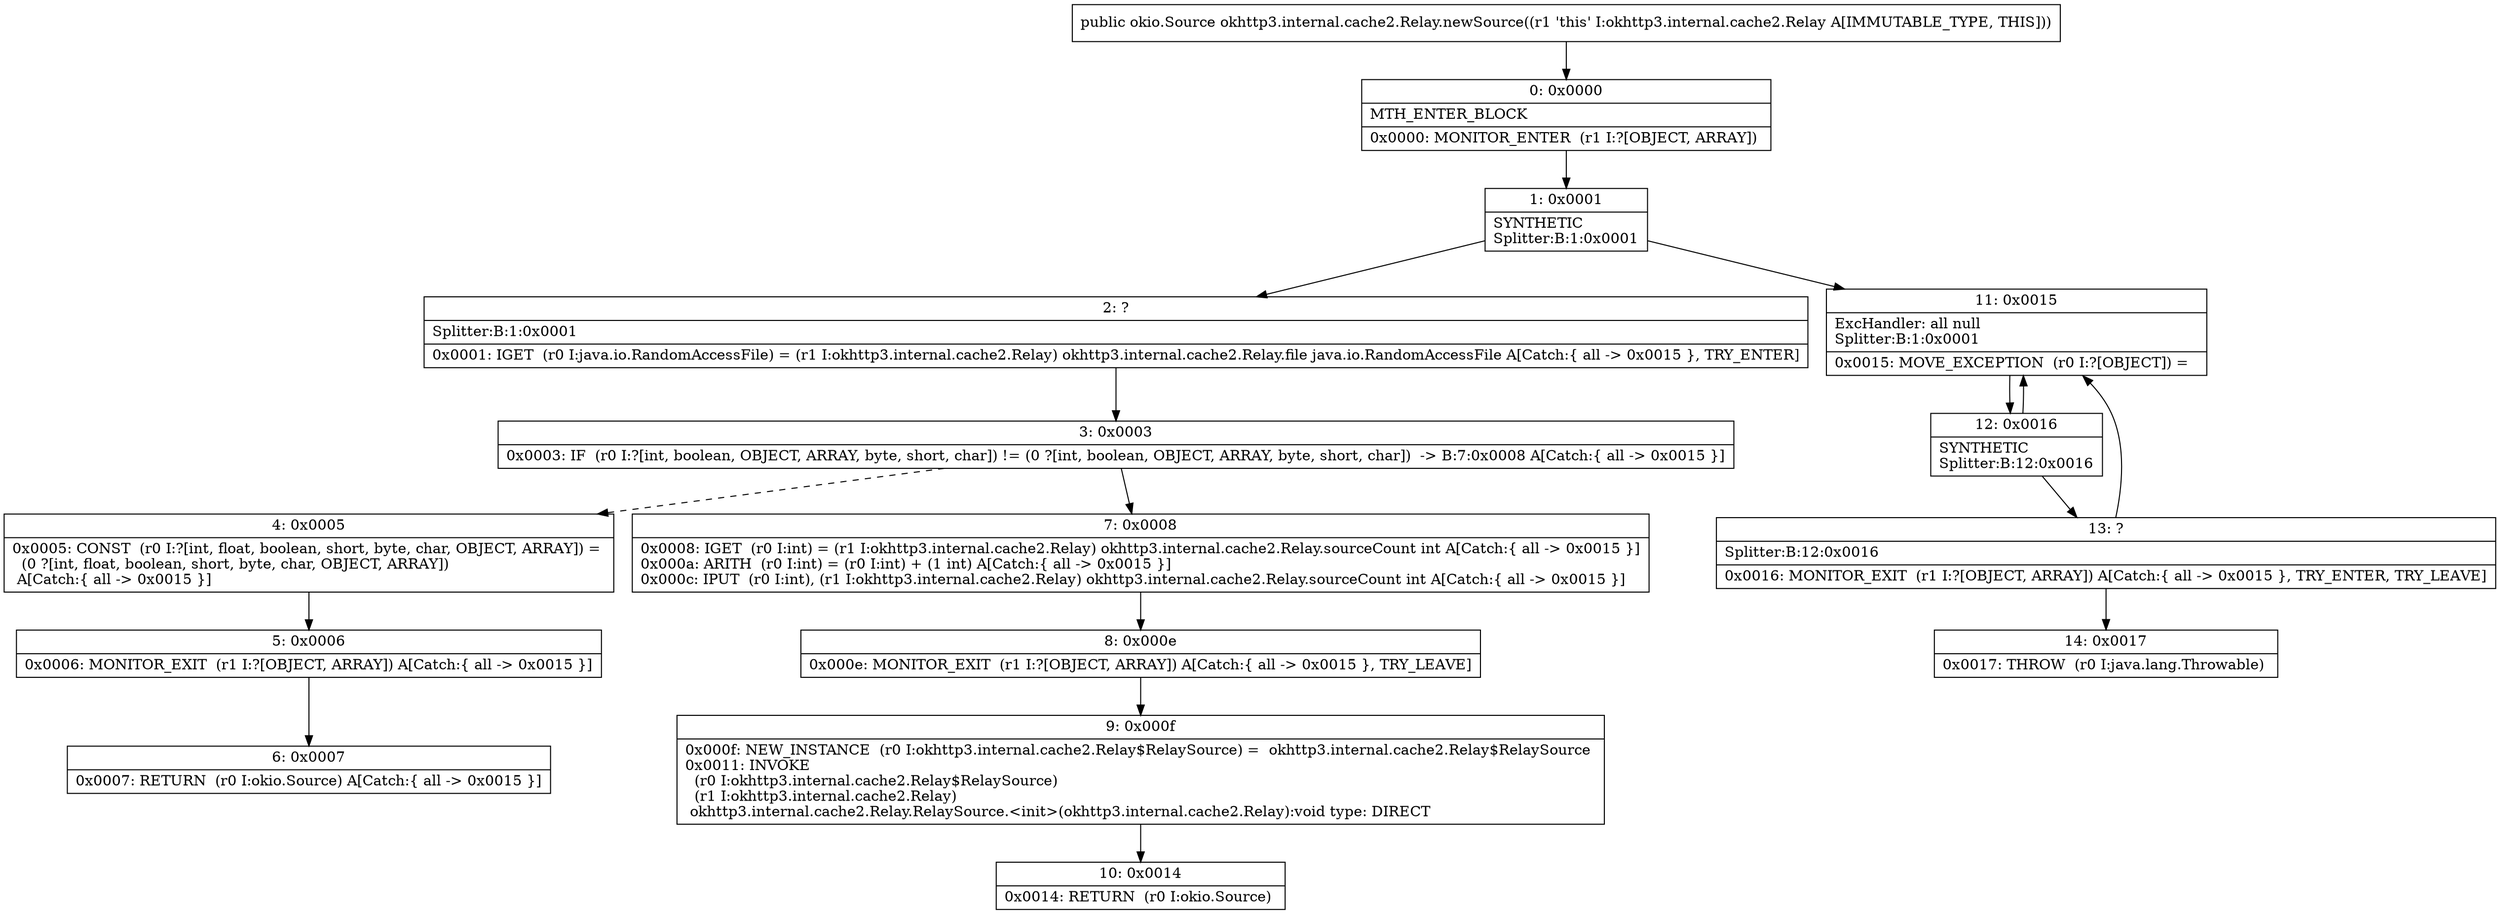 digraph "CFG forokhttp3.internal.cache2.Relay.newSource()Lokio\/Source;" {
Node_0 [shape=record,label="{0\:\ 0x0000|MTH_ENTER_BLOCK\l|0x0000: MONITOR_ENTER  (r1 I:?[OBJECT, ARRAY]) \l}"];
Node_1 [shape=record,label="{1\:\ 0x0001|SYNTHETIC\lSplitter:B:1:0x0001\l}"];
Node_2 [shape=record,label="{2\:\ ?|Splitter:B:1:0x0001\l|0x0001: IGET  (r0 I:java.io.RandomAccessFile) = (r1 I:okhttp3.internal.cache2.Relay) okhttp3.internal.cache2.Relay.file java.io.RandomAccessFile A[Catch:\{ all \-\> 0x0015 \}, TRY_ENTER]\l}"];
Node_3 [shape=record,label="{3\:\ 0x0003|0x0003: IF  (r0 I:?[int, boolean, OBJECT, ARRAY, byte, short, char]) != (0 ?[int, boolean, OBJECT, ARRAY, byte, short, char])  \-\> B:7:0x0008 A[Catch:\{ all \-\> 0x0015 \}]\l}"];
Node_4 [shape=record,label="{4\:\ 0x0005|0x0005: CONST  (r0 I:?[int, float, boolean, short, byte, char, OBJECT, ARRAY]) = \l  (0 ?[int, float, boolean, short, byte, char, OBJECT, ARRAY])\l A[Catch:\{ all \-\> 0x0015 \}]\l}"];
Node_5 [shape=record,label="{5\:\ 0x0006|0x0006: MONITOR_EXIT  (r1 I:?[OBJECT, ARRAY]) A[Catch:\{ all \-\> 0x0015 \}]\l}"];
Node_6 [shape=record,label="{6\:\ 0x0007|0x0007: RETURN  (r0 I:okio.Source) A[Catch:\{ all \-\> 0x0015 \}]\l}"];
Node_7 [shape=record,label="{7\:\ 0x0008|0x0008: IGET  (r0 I:int) = (r1 I:okhttp3.internal.cache2.Relay) okhttp3.internal.cache2.Relay.sourceCount int A[Catch:\{ all \-\> 0x0015 \}]\l0x000a: ARITH  (r0 I:int) = (r0 I:int) + (1 int) A[Catch:\{ all \-\> 0x0015 \}]\l0x000c: IPUT  (r0 I:int), (r1 I:okhttp3.internal.cache2.Relay) okhttp3.internal.cache2.Relay.sourceCount int A[Catch:\{ all \-\> 0x0015 \}]\l}"];
Node_8 [shape=record,label="{8\:\ 0x000e|0x000e: MONITOR_EXIT  (r1 I:?[OBJECT, ARRAY]) A[Catch:\{ all \-\> 0x0015 \}, TRY_LEAVE]\l}"];
Node_9 [shape=record,label="{9\:\ 0x000f|0x000f: NEW_INSTANCE  (r0 I:okhttp3.internal.cache2.Relay$RelaySource) =  okhttp3.internal.cache2.Relay$RelaySource \l0x0011: INVOKE  \l  (r0 I:okhttp3.internal.cache2.Relay$RelaySource)\l  (r1 I:okhttp3.internal.cache2.Relay)\l okhttp3.internal.cache2.Relay.RelaySource.\<init\>(okhttp3.internal.cache2.Relay):void type: DIRECT \l}"];
Node_10 [shape=record,label="{10\:\ 0x0014|0x0014: RETURN  (r0 I:okio.Source) \l}"];
Node_11 [shape=record,label="{11\:\ 0x0015|ExcHandler: all null\lSplitter:B:1:0x0001\l|0x0015: MOVE_EXCEPTION  (r0 I:?[OBJECT]) =  \l}"];
Node_12 [shape=record,label="{12\:\ 0x0016|SYNTHETIC\lSplitter:B:12:0x0016\l}"];
Node_13 [shape=record,label="{13\:\ ?|Splitter:B:12:0x0016\l|0x0016: MONITOR_EXIT  (r1 I:?[OBJECT, ARRAY]) A[Catch:\{ all \-\> 0x0015 \}, TRY_ENTER, TRY_LEAVE]\l}"];
Node_14 [shape=record,label="{14\:\ 0x0017|0x0017: THROW  (r0 I:java.lang.Throwable) \l}"];
MethodNode[shape=record,label="{public okio.Source okhttp3.internal.cache2.Relay.newSource((r1 'this' I:okhttp3.internal.cache2.Relay A[IMMUTABLE_TYPE, THIS])) }"];
MethodNode -> Node_0;
Node_0 -> Node_1;
Node_1 -> Node_2;
Node_1 -> Node_11;
Node_2 -> Node_3;
Node_3 -> Node_4[style=dashed];
Node_3 -> Node_7;
Node_4 -> Node_5;
Node_5 -> Node_6;
Node_7 -> Node_8;
Node_8 -> Node_9;
Node_9 -> Node_10;
Node_11 -> Node_12;
Node_12 -> Node_13;
Node_12 -> Node_11;
Node_13 -> Node_14;
Node_13 -> Node_11;
}

